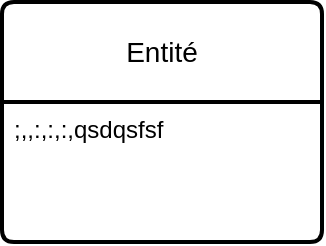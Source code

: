 <mxfile version="21.2.7" type="github">
  <diagram id="R2lEEEUBdFMjLlhIrx00" name="Page-1">
    <mxGraphModel dx="1114" dy="580" grid="1" gridSize="10" guides="1" tooltips="1" connect="1" arrows="1" fold="1" page="1" pageScale="1" pageWidth="850" pageHeight="1100" math="0" shadow="0" extFonts="Permanent Marker^https://fonts.googleapis.com/css?family=Permanent+Marker">
      <root>
        <mxCell id="0" />
        <mxCell id="1" parent="0" />
        <mxCell id="HIeHuhePy2hAHAjU_Zew-5" value="Entité" style="swimlane;childLayout=stackLayout;horizontal=1;startSize=50;horizontalStack=0;rounded=1;fontSize=14;fontStyle=0;strokeWidth=2;resizeParent=0;resizeLast=1;shadow=0;dashed=0;align=center;arcSize=4;whiteSpace=wrap;html=1;" parent="1" vertex="1">
          <mxGeometry x="70" y="41" width="160" height="120" as="geometry">
            <mxRectangle x="70" y="40" width="80" height="50" as="alternateBounds" />
          </mxGeometry>
        </mxCell>
        <mxCell id="HIeHuhePy2hAHAjU_Zew-6" value=";,,:,:,:,qsdqsfsf" style="align=left;strokeColor=none;fillColor=none;spacingLeft=4;fontSize=12;verticalAlign=top;resizable=0;rotatable=0;part=1;html=1;" parent="HIeHuhePy2hAHAjU_Zew-5" vertex="1">
          <mxGeometry y="50" width="160" height="70" as="geometry" />
        </mxCell>
      </root>
    </mxGraphModel>
  </diagram>
</mxfile>

